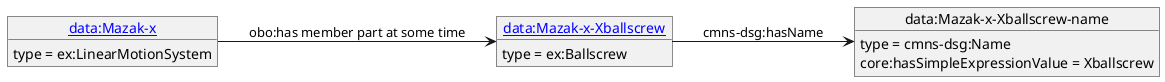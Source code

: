 @startuml
skinparam linetype polyline
left to right direction
object "[[./Mazak-x-Xballscrew.html data:Mazak-x-Xballscrew]]" as o1 {
 type = ex:Ballscrew
 }
object "data:Mazak-x-Xballscrew-name" as o2 {
 type = cmns-dsg:Name
 }
object "[[./Mazak-x.html data:Mazak-x]]" as o3 {
 type = ex:LinearMotionSystem
 }
o1 --> o2 : cmns-dsg:hasName
o2 : core:hasSimpleExpressionValue = Xballscrew
o3 --> o1 : obo:has member part at some time
@enduml
